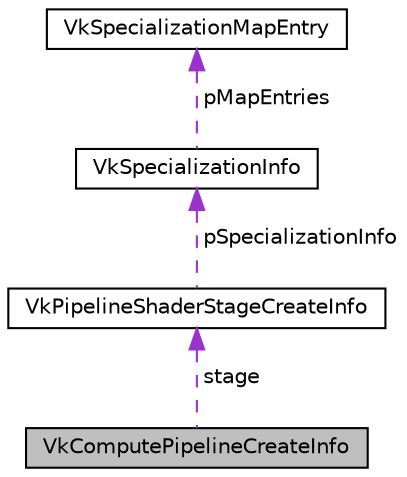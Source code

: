 digraph "VkComputePipelineCreateInfo"
{
 // LATEX_PDF_SIZE
  edge [fontname="Helvetica",fontsize="10",labelfontname="Helvetica",labelfontsize="10"];
  node [fontname="Helvetica",fontsize="10",shape=record];
  Node1 [label="VkComputePipelineCreateInfo",height=0.2,width=0.4,color="black", fillcolor="grey75", style="filled", fontcolor="black",tooltip=" "];
  Node2 -> Node1 [dir="back",color="darkorchid3",fontsize="10",style="dashed",label=" stage" ,fontname="Helvetica"];
  Node2 [label="VkPipelineShaderStageCreateInfo",height=0.2,width=0.4,color="black", fillcolor="white", style="filled",URL="$structVkPipelineShaderStageCreateInfo.html",tooltip=" "];
  Node3 -> Node2 [dir="back",color="darkorchid3",fontsize="10",style="dashed",label=" pSpecializationInfo" ,fontname="Helvetica"];
  Node3 [label="VkSpecializationInfo",height=0.2,width=0.4,color="black", fillcolor="white", style="filled",URL="$structVkSpecializationInfo.html",tooltip=" "];
  Node4 -> Node3 [dir="back",color="darkorchid3",fontsize="10",style="dashed",label=" pMapEntries" ,fontname="Helvetica"];
  Node4 [label="VkSpecializationMapEntry",height=0.2,width=0.4,color="black", fillcolor="white", style="filled",URL="$structVkSpecializationMapEntry.html",tooltip=" "];
}
